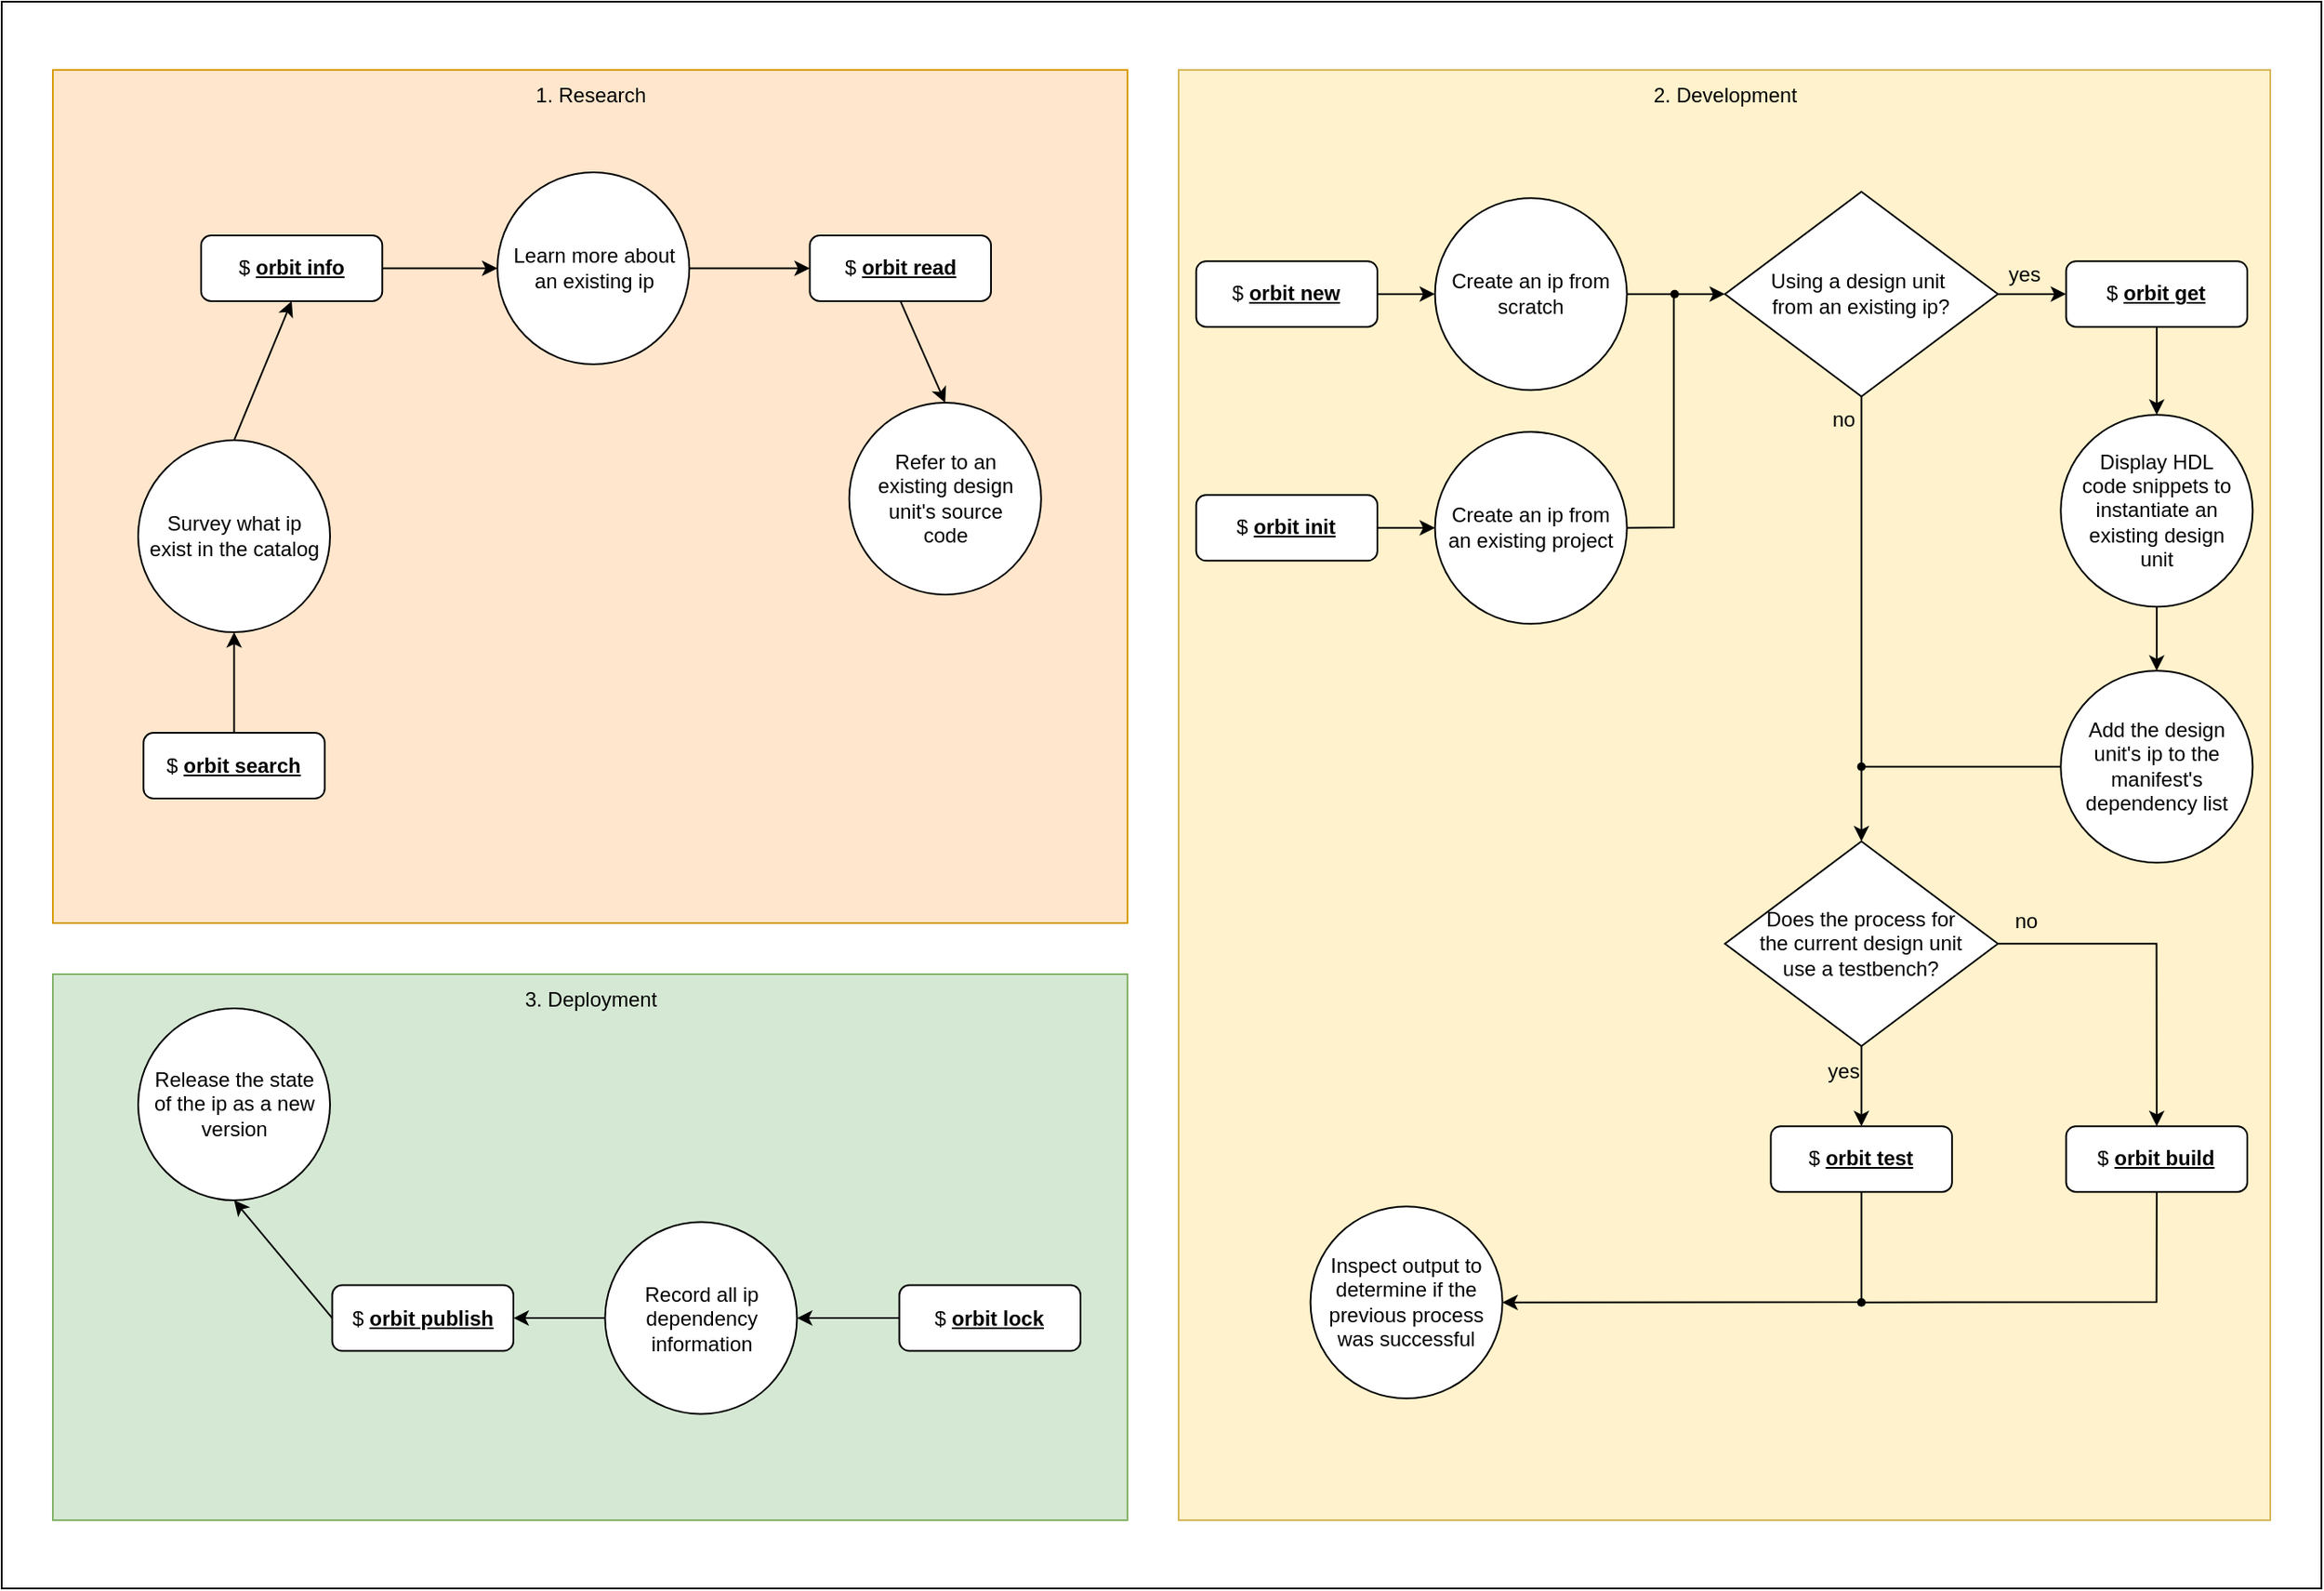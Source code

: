 <mxfile>
    <diagram id="Rr6S4Ah8kOE3q6iGMgMT" name="Page-1">
        <mxGraphModel dx="70" dy="3236" grid="1" gridSize="10" guides="1" tooltips="1" connect="1" arrows="1" fold="1" page="1" pageScale="1" pageWidth="850" pageHeight="1100" math="0" shadow="0">
            <root>
                <mxCell id="0"/>
                <mxCell id="1" parent="0"/>
                <mxCell id="2" value="" style="rounded=0;whiteSpace=wrap;html=1;fontSize=12;fillStyle=solid;fillColor=#FFFFFF;" parent="1" vertex="1">
                    <mxGeometry x="2110" y="-1170" width="1360" height="930" as="geometry"/>
                </mxCell>
                <mxCell id="3" value="" style="group;fillColor=#fff2cc;strokeColor=#d6b656;" parent="1" vertex="1" connectable="0">
                    <mxGeometry x="2800" y="-1130" width="640" height="850" as="geometry"/>
                </mxCell>
                <mxCell id="4" value="" style="group" parent="3" vertex="1" connectable="0">
                    <mxGeometry width="640" height="850.0" as="geometry"/>
                </mxCell>
                <mxCell id="5" value="" style="rounded=0;whiteSpace=wrap;html=1;fillColor=#fff2cc;strokeColor=#d6b656;" parent="4" vertex="1">
                    <mxGeometry width="640" height="850.0" as="geometry"/>
                </mxCell>
                <mxCell id="6" value="" style="group" parent="4" vertex="1" connectable="0">
                    <mxGeometry x="10.315" y="71.36" width="619.365" height="707.27" as="geometry"/>
                </mxCell>
                <mxCell id="7" value="$ &lt;b&gt;&lt;u&gt;orbit new&lt;/u&gt;&lt;/b&gt;" style="rounded=1;whiteSpace=wrap;html=1;fontSize=12;fillStyle=solid;fillColor=#FFFFFF;" parent="6" vertex="1">
                    <mxGeometry y="40.77" width="106.23" height="38.46" as="geometry"/>
                </mxCell>
                <mxCell id="8" value="$ &lt;b&gt;&lt;u&gt;orbit init&lt;/u&gt;&lt;/b&gt;" style="rounded=1;whiteSpace=wrap;html=1;fontSize=12;fillStyle=solid;fillColor=#FFFFFF;" parent="6" vertex="1">
                    <mxGeometry y="177.79" width="106.23" height="38.46" as="geometry"/>
                </mxCell>
                <mxCell id="9" value="$ &lt;b&gt;&lt;u&gt;orbit build&lt;/u&gt;&lt;/b&gt;" style="rounded=1;whiteSpace=wrap;html=1;fontSize=12;fillStyle=solid;fillColor=#FFFFFF;" parent="6" vertex="1">
                    <mxGeometry x="510" y="547.77" width="106.23" height="38.46" as="geometry"/>
                </mxCell>
                <mxCell id="10" value="$ &lt;b&gt;&lt;u&gt;orbit get&lt;/u&gt;&lt;/b&gt;" style="rounded=1;whiteSpace=wrap;html=1;fontSize=12;fillStyle=solid;fillColor=#FFFFFF;" parent="6" vertex="1">
                    <mxGeometry x="510" y="40.77" width="106.23" height="38.46" as="geometry"/>
                </mxCell>
                <mxCell id="11" value="$ &lt;b&gt;&lt;u&gt;orbit test&lt;/u&gt;&lt;/b&gt;" style="rounded=1;whiteSpace=wrap;html=1;fontSize=12;fillStyle=solid;fillColor=#FFFFFF;" parent="6" vertex="1">
                    <mxGeometry x="336.88" y="547.77" width="106.23" height="38.46" as="geometry"/>
                </mxCell>
                <mxCell id="12" value="Create an ip from&lt;br&gt;an existing project" style="ellipse;whiteSpace=wrap;html=1;aspect=fixed;fillStyle=solid;fillColor=#FFFFFF;" parent="6" vertex="1">
                    <mxGeometry x="139.995" y="140.77" width="112.5" height="112.5" as="geometry"/>
                </mxCell>
                <mxCell id="13" value="Create an ip from scratch" style="ellipse;whiteSpace=wrap;html=1;aspect=fixed;fillStyle=solid;fillColor=#FFFFFF;" parent="6" vertex="1">
                    <mxGeometry x="139.995" y="3.75" width="112.5" height="112.5" as="geometry"/>
                </mxCell>
                <mxCell id="14" value="Display HDL &lt;br&gt;code snippets to instantiate an existing design &lt;br&gt;unit" style="ellipse;whiteSpace=wrap;html=1;aspect=fixed;fillStyle=solid;fillColor=#FFFFFF;" parent="6" vertex="1">
                    <mxGeometry x="506.865" y="130.77" width="112.5" height="112.5" as="geometry"/>
                </mxCell>
                <mxCell id="15" value="Does the process for &lt;br&gt;the current design unit &lt;br&gt;use a testbench?" style="rhombus;whiteSpace=wrap;html=1;fillStyle=solid;fillColor=#FFFFFF;" parent="6" vertex="1">
                    <mxGeometry x="309.995" y="380.77" width="160" height="120" as="geometry"/>
                </mxCell>
                <mxCell id="16" value="Add the design unit&#39;s ip to the manifest&#39;s dependency list" style="ellipse;whiteSpace=wrap;html=1;aspect=fixed;fillStyle=solid;fillColor=#FFFFFF;" parent="6" vertex="1">
                    <mxGeometry x="506.865" y="280.77" width="112.5" height="112.5" as="geometry"/>
                </mxCell>
                <mxCell id="17" value="Using a design unit&amp;nbsp;&lt;div&gt;from&amp;nbsp;&lt;span style=&quot;background-color: transparent;&quot;&gt;an existing ip?&lt;/span&gt;&lt;/div&gt;" style="rhombus;whiteSpace=wrap;html=1;fillStyle=solid;fillColor=#FFFFFF;" parent="6" vertex="1">
                    <mxGeometry x="309.995" width="160" height="120" as="geometry"/>
                </mxCell>
                <mxCell id="18" value="Inspect output to determine if the previous process was successful" style="ellipse;whiteSpace=wrap;html=1;aspect=fixed;fillStyle=solid;fillColor=#FFFFFF;" parent="6" vertex="1">
                    <mxGeometry x="66.995" y="594.77" width="112.5" height="112.5" as="geometry"/>
                </mxCell>
                <mxCell id="19" value="" style="endArrow=classic;html=1;exitX=1;exitY=0.5;exitDx=0;exitDy=0;entryX=0;entryY=0.5;entryDx=0;entryDy=0;" parent="6" source="7" target="13" edge="1">
                    <mxGeometry width="50" height="50" relative="1" as="geometry">
                        <mxPoint x="89.995" y="-119.23" as="sourcePoint"/>
                        <mxPoint x="139.995" y="-169.23" as="targetPoint"/>
                    </mxGeometry>
                </mxCell>
                <mxCell id="20" value="" style="endArrow=classic;html=1;exitX=1;exitY=0.5;exitDx=0;exitDy=0;entryX=0;entryY=0.5;entryDx=0;entryDy=0;" parent="6" source="8" target="12" edge="1">
                    <mxGeometry width="50" height="50" relative="1" as="geometry">
                        <mxPoint x="90.995" y="200.77" as="sourcePoint"/>
                        <mxPoint x="149.995" y="200.77" as="targetPoint"/>
                    </mxGeometry>
                </mxCell>
                <mxCell id="21" value="" style="endArrow=classic;html=1;exitX=1;exitY=0.5;exitDx=0;exitDy=0;entryX=0;entryY=0.5;entryDx=0;entryDy=0;" parent="6" source="13" target="17" edge="1">
                    <mxGeometry width="50" height="50" relative="1" as="geometry">
                        <mxPoint x="252.995" y="46.77" as="sourcePoint"/>
                        <mxPoint x="299.995" y="59.77" as="targetPoint"/>
                    </mxGeometry>
                </mxCell>
                <mxCell id="22" value="" style="endArrow=none;html=1;rounded=0;curved=0;exitX=1;exitY=0.5;exitDx=0;exitDy=0;entryX=0;entryY=0;entryDx=0;entryDy=0;" parent="6" source="12" target="23" edge="1">
                    <mxGeometry width="50" height="50" relative="1" as="geometry">
                        <mxPoint x="289.995" y="160.77" as="sourcePoint"/>
                        <mxPoint x="339.995" y="110.77" as="targetPoint"/>
                        <Array as="points">
                            <mxPoint x="279.995" y="196.77"/>
                            <mxPoint x="279.995" y="59.77"/>
                        </Array>
                    </mxGeometry>
                </mxCell>
                <mxCell id="23" value="" style="externalPins=0;recursiveResize=0;ellipse;whiteSpace=wrap;html=1;aspect=fixed;fillColor=#000000;strokeColor=none;noLabel=1;snapToPoint=1;perimeter=none;resizable=0;rotatable=0;" parent="6" vertex="1">
                    <mxGeometry x="277.995" y="57.5" width="5" height="5" as="geometry"/>
                </mxCell>
                <mxCell id="24" value="" style="endArrow=classic;html=1;exitX=1;exitY=0.5;exitDx=0;exitDy=0;entryX=0;entryY=0.5;entryDx=0;entryDy=0;" parent="6" source="17" target="10" edge="1">
                    <mxGeometry width="50" height="50" relative="1" as="geometry">
                        <mxPoint x="469.995" y="50.77" as="sourcePoint"/>
                        <mxPoint x="527.995" y="50.77" as="targetPoint"/>
                    </mxGeometry>
                </mxCell>
                <mxCell id="25" value="" style="endArrow=classic;html=1;exitX=0.5;exitY=1;exitDx=0;exitDy=0;entryX=0.5;entryY=0;entryDx=0;entryDy=0;" parent="6" source="10" target="14" edge="1">
                    <mxGeometry width="50" height="50" relative="1" as="geometry">
                        <mxPoint x="479.995" y="69.77" as="sourcePoint"/>
                        <mxPoint x="519.995" y="69.77" as="targetPoint"/>
                    </mxGeometry>
                </mxCell>
                <mxCell id="26" value="" style="endArrow=classic;html=1;exitX=0.5;exitY=1;exitDx=0;exitDy=0;entryX=0.5;entryY=0;entryDx=0;entryDy=0;" parent="6" source="14" target="16" edge="1">
                    <mxGeometry width="50" height="50" relative="1" as="geometry">
                        <mxPoint x="572.995" y="88.77" as="sourcePoint"/>
                        <mxPoint x="565.995" y="125.77" as="targetPoint"/>
                    </mxGeometry>
                </mxCell>
                <mxCell id="27" value="" style="endArrow=classic;html=1;exitX=0.5;exitY=1;exitDx=0;exitDy=0;entryX=0.5;entryY=0;entryDx=0;entryDy=0;" parent="6" source="17" target="15" edge="1">
                    <mxGeometry width="50" height="50" relative="1" as="geometry">
                        <mxPoint x="572.995" y="238.77" as="sourcePoint"/>
                        <mxPoint x="389.995" y="400.77" as="targetPoint"/>
                    </mxGeometry>
                </mxCell>
                <mxCell id="28" value="" style="endArrow=none;html=1;rounded=0;curved=0;entryX=0;entryY=0.5;entryDx=0;entryDy=0;exitX=2.012;exitY=0.832;exitDx=0;exitDy=0;exitPerimeter=0;" parent="6" source="27" target="16" edge="1">
                    <mxGeometry width="50" height="50" relative="1" as="geometry">
                        <mxPoint x="399.995" y="330.77" as="sourcePoint"/>
                        <mxPoint x="335.995" y="300.77" as="targetPoint"/>
                        <Array as="points"/>
                    </mxGeometry>
                </mxCell>
                <mxCell id="29" value="" style="endArrow=classic;html=1;entryX=0.5;entryY=0;entryDx=0;entryDy=0;exitX=0.5;exitY=1;exitDx=0;exitDy=0;" parent="6" source="15" target="11" edge="1">
                    <mxGeometry width="50" height="50" relative="1" as="geometry">
                        <mxPoint x="369.995" y="510.77" as="sourcePoint"/>
                        <mxPoint x="399.995" y="390.77" as="targetPoint"/>
                    </mxGeometry>
                </mxCell>
                <mxCell id="30" value="" style="endArrow=classic;html=1;entryX=0.5;entryY=0;entryDx=0;entryDy=0;exitX=1;exitY=0.5;exitDx=0;exitDy=0;rounded=0;curved=0;" parent="6" source="15" target="9" edge="1">
                    <mxGeometry width="50" height="50" relative="1" as="geometry">
                        <mxPoint x="399.995" y="510.77" as="sourcePoint"/>
                        <mxPoint x="399.995" y="557.77" as="targetPoint"/>
                        <Array as="points">
                            <mxPoint x="562.995" y="440.77"/>
                        </Array>
                    </mxGeometry>
                </mxCell>
                <mxCell id="31" value="" style="endArrow=classic;html=1;exitX=0.5;exitY=1;exitDx=0;exitDy=0;rounded=0;curved=0;entryX=1;entryY=0.5;entryDx=0;entryDy=0;" parent="6" source="11" target="18" edge="1">
                    <mxGeometry width="50" height="50" relative="1" as="geometry">
                        <mxPoint x="279.995" y="-293.23" as="sourcePoint"/>
                        <mxPoint x="182.995" y="640.77" as="targetPoint"/>
                        <Array as="points">
                            <mxPoint x="389.995" y="650.77"/>
                        </Array>
                    </mxGeometry>
                </mxCell>
                <mxCell id="32" value="" style="endArrow=none;html=1;rounded=0;curved=0;exitX=0.5;exitY=1;exitDx=0;exitDy=0;entryX=0;entryY=0;entryDx=0;entryDy=0;" parent="6" source="9" target="34" edge="1">
                    <mxGeometry width="50" height="50" relative="1" as="geometry">
                        <mxPoint x="272.495" y="-71.25" as="sourcePoint"/>
                        <mxPoint x="322.495" y="-121.25" as="targetPoint"/>
                        <Array as="points">
                            <mxPoint x="562.995" y="650.77"/>
                        </Array>
                    </mxGeometry>
                </mxCell>
                <mxCell id="33" value="" style="externalPins=0;recursiveResize=0;ellipse;whiteSpace=wrap;html=1;aspect=fixed;fillColor=#000000;strokeColor=none;noLabel=1;snapToPoint=1;perimeter=none;resizable=0;rotatable=0;" parent="6" vertex="1">
                    <mxGeometry x="387.495" y="334.52" width="5" height="5" as="geometry"/>
                </mxCell>
                <mxCell id="34" value="" style="externalPins=0;recursiveResize=0;ellipse;whiteSpace=wrap;html=1;aspect=fixed;fillColor=#000000;strokeColor=none;noLabel=1;snapToPoint=1;perimeter=none;resizable=0;rotatable=0;" parent="6" vertex="1">
                    <mxGeometry x="387.495" y="648.52" width="5" height="5" as="geometry"/>
                </mxCell>
                <mxCell id="35" value="no" style="text;html=1;align=center;verticalAlign=middle;whiteSpace=wrap;rounded=0;" parent="6" vertex="1">
                    <mxGeometry x="456.685" y="412.64" width="60" height="30" as="geometry"/>
                </mxCell>
                <mxCell id="36" value="yes" style="text;html=1;align=center;verticalAlign=middle;whiteSpace=wrap;rounded=0;" parent="6" vertex="1">
                    <mxGeometry x="349.685" y="500.77" width="60" height="30" as="geometry"/>
                </mxCell>
                <mxCell id="37" value="2. Development" style="text;html=1;align=center;verticalAlign=middle;resizable=0;points=[];autosize=1;strokeColor=none;fillColor=none;" parent="4" vertex="1">
                    <mxGeometry x="265" width="110" height="30" as="geometry"/>
                </mxCell>
                <mxCell id="38" value="yes" style="text;html=1;align=center;verticalAlign=middle;whiteSpace=wrap;rounded=0;" parent="4" vertex="1">
                    <mxGeometry x="466" y="105" width="60" height="30" as="geometry"/>
                </mxCell>
                <mxCell id="39" value="no" style="text;html=1;align=center;verticalAlign=middle;whiteSpace=wrap;rounded=0;" parent="4" vertex="1">
                    <mxGeometry x="360" y="190" width="60" height="30" as="geometry"/>
                </mxCell>
                <mxCell id="40" value="" style="group;fontStyle=1" parent="1" vertex="1" connectable="0">
                    <mxGeometry x="2140" y="-600" width="630" height="320" as="geometry"/>
                </mxCell>
                <mxCell id="41" value="" style="rounded=0;whiteSpace=wrap;html=1;fillColor=#d5e8d4;strokeColor=#82b366;" parent="40" vertex="1">
                    <mxGeometry width="630" height="320.0" as="geometry"/>
                </mxCell>
                <mxCell id="42" value="" style="group" parent="40" vertex="1" connectable="0">
                    <mxGeometry x="50" y="20" width="552.484" height="237.79" as="geometry"/>
                </mxCell>
                <mxCell id="43" value="$ &lt;b&gt;&lt;u&gt;orbit publish&lt;/u&gt;&lt;/b&gt;" style="rounded=1;whiteSpace=wrap;html=1;fontSize=12;fillStyle=solid;fillColor=#FFFFFF;" parent="42" vertex="1">
                    <mxGeometry x="113.775" y="162.31" width="106.23" height="38.46" as="geometry"/>
                </mxCell>
                <mxCell id="44" value="$ &lt;b&gt;&lt;u&gt;orbit lock&lt;/u&gt;&lt;/b&gt;" style="rounded=1;whiteSpace=wrap;html=1;fontSize=12;fillStyle=solid;fillColor=#FFFFFF;" parent="42" vertex="1">
                    <mxGeometry x="446.255" y="162.31" width="106.23" height="38.46" as="geometry"/>
                </mxCell>
                <mxCell id="45" value="Record all ip dependency information" style="ellipse;whiteSpace=wrap;html=1;aspect=fixed;fillStyle=solid;fillColor=#FFFFFF;" parent="42" vertex="1">
                    <mxGeometry x="273.75" y="125.29" width="112.5" height="112.5" as="geometry"/>
                </mxCell>
                <mxCell id="46" value="" style="endArrow=classic;html=1;exitX=0;exitY=0.5;exitDx=0;exitDy=0;entryX=1;entryY=0.5;entryDx=0;entryDy=0;" parent="42" source="44" target="45" edge="1">
                    <mxGeometry width="50" height="50" relative="1" as="geometry">
                        <mxPoint x="410" y="50" as="sourcePoint"/>
                        <mxPoint x="460" as="targetPoint"/>
                    </mxGeometry>
                </mxCell>
                <mxCell id="47" value="Release the state &lt;br&gt;of the ip as a new version" style="ellipse;whiteSpace=wrap;html=1;aspect=fixed;fillStyle=solid;fillColor=#FFFFFF;" parent="42" vertex="1">
                    <mxGeometry width="112.5" height="112.5" as="geometry"/>
                </mxCell>
                <mxCell id="48" value="" style="endArrow=classic;html=1;exitX=0;exitY=0.5;exitDx=0;exitDy=0;entryX=1;entryY=0.5;entryDx=0;entryDy=0;" parent="42" source="45" target="43" edge="1">
                    <mxGeometry width="50" height="50" relative="1" as="geometry">
                        <mxPoint x="456" y="191.54" as="sourcePoint"/>
                        <mxPoint x="396" y="191.54" as="targetPoint"/>
                    </mxGeometry>
                </mxCell>
                <mxCell id="49" value="" style="endArrow=classic;html=1;exitX=0;exitY=0.5;exitDx=0;exitDy=0;entryX=0.5;entryY=1;entryDx=0;entryDy=0;" parent="42" source="43" target="47" edge="1">
                    <mxGeometry width="50" height="50" relative="1" as="geometry">
                        <mxPoint x="66.25" y="173.31" as="sourcePoint"/>
                        <mxPoint x="-1.75" y="162.31" as="targetPoint"/>
                    </mxGeometry>
                </mxCell>
                <mxCell id="50" value="3. Deployment" style="text;html=1;align=center;verticalAlign=middle;resizable=0;points=[];autosize=1;strokeColor=none;fillColor=none;" parent="40" vertex="1">
                    <mxGeometry x="265" width="100" height="30" as="geometry"/>
                </mxCell>
                <mxCell id="51" value="" style="rounded=0;whiteSpace=wrap;html=1;fillColor=#ffe6cc;strokeColor=#d79b00;" parent="1" vertex="1">
                    <mxGeometry x="2140" y="-1130" width="630" height="500" as="geometry"/>
                </mxCell>
                <mxCell id="52" value="" style="group" parent="1" vertex="1" connectable="0">
                    <mxGeometry x="2190" y="-1070" width="529.38" height="367.02" as="geometry"/>
                </mxCell>
                <mxCell id="53" value="$ &lt;b&gt;&lt;u&gt;orbit search&lt;/u&gt;&lt;/b&gt;" style="rounded=1;whiteSpace=wrap;html=1;fontSize=12;fillStyle=solid;fillColor=#FFFFFF;" parent="52" vertex="1">
                    <mxGeometry x="3.135" y="328.56" width="106.23" height="38.46" as="geometry"/>
                </mxCell>
                <mxCell id="54" value="$ &lt;b&gt;&lt;u&gt;orbit read&lt;/u&gt;&lt;/b&gt;" style="rounded=1;whiteSpace=wrap;html=1;fontSize=12;fillStyle=solid;fillColor=#FFFFFF;" parent="52" vertex="1">
                    <mxGeometry x="393.765" y="37.02" width="106.23" height="38.46" as="geometry"/>
                </mxCell>
                <mxCell id="55" value="$ &lt;b&gt;&lt;u&gt;orbit info&lt;/u&gt;&lt;/b&gt;" style="rounded=1;whiteSpace=wrap;html=1;fontSize=12;fillStyle=solid;fillColor=#FFFFFF;" parent="52" vertex="1">
                    <mxGeometry x="36.9" y="37.02" width="106.23" height="38.46" as="geometry"/>
                </mxCell>
                <mxCell id="56" value="" style="endArrow=classic;html=1;exitX=0.5;exitY=0;exitDx=0;exitDy=0;entryX=0.5;entryY=1;entryDx=0;entryDy=0;" parent="52" source="53" target="63" edge="1">
                    <mxGeometry width="50" height="50" relative="1" as="geometry">
                        <mxPoint x="469.71" y="63.52" as="sourcePoint"/>
                        <mxPoint x="489.71" y="60.29" as="targetPoint"/>
                    </mxGeometry>
                </mxCell>
                <mxCell id="57" value="" style="endArrow=classic;html=1;exitX=1;exitY=0.5;exitDx=0;exitDy=0;entryX=0;entryY=0.5;entryDx=0;entryDy=0;" parent="52" source="55" target="62" edge="1">
                    <mxGeometry width="50" height="50" relative="1" as="geometry">
                        <mxPoint x="472.71" y="63.52" as="sourcePoint"/>
                        <mxPoint x="548.509" y="254.557" as="targetPoint"/>
                    </mxGeometry>
                </mxCell>
                <mxCell id="58" value="" style="endArrow=classic;html=1;exitX=0.5;exitY=0;exitDx=0;exitDy=0;entryX=0.5;entryY=1;entryDx=0;entryDy=0;" parent="52" source="63" target="55" edge="1">
                    <mxGeometry width="50" height="50" relative="1" as="geometry">
                        <mxPoint x="539.71" y="105.29" as="sourcePoint"/>
                        <mxPoint x="512.71" y="63.52" as="targetPoint"/>
                    </mxGeometry>
                </mxCell>
                <mxCell id="59" value="" style="endArrow=classic;html=1;exitX=1;exitY=0.5;exitDx=0;exitDy=0;entryX=0;entryY=0.5;entryDx=0;entryDy=0;" parent="52" source="62" target="54" edge="1">
                    <mxGeometry width="50" height="50" relative="1" as="geometry">
                        <mxPoint x="512.333" y="348.359" as="sourcePoint"/>
                        <mxPoint x="556.71" y="264.52" as="targetPoint"/>
                    </mxGeometry>
                </mxCell>
                <mxCell id="60" value="" style="endArrow=classic;html=1;exitX=0.5;exitY=1;exitDx=0;exitDy=0;entryX=0.5;entryY=0;entryDx=0;entryDy=0;" parent="52" source="54" target="61" edge="1">
                    <mxGeometry width="50" height="50" relative="1" as="geometry">
                        <mxPoint x="521.71" y="341.52" as="sourcePoint"/>
                        <mxPoint x="299.05" y="298.187" as="targetPoint"/>
                    </mxGeometry>
                </mxCell>
                <mxCell id="61" value="Refer to an &lt;br&gt;existing design &lt;br&gt;unit&#39;s source &lt;br&gt;code" style="ellipse;whiteSpace=wrap;html=1;aspect=fixed;fillStyle=solid;fillColor=#FFFFFF;" parent="52" vertex="1">
                    <mxGeometry x="416.88" y="135.02" width="112.5" height="112.5" as="geometry"/>
                </mxCell>
                <mxCell id="62" value="Learn more about an existing ip" style="ellipse;whiteSpace=wrap;html=1;aspect=fixed;fillStyle=solid;fillColor=#FFFFFF;" parent="52" vertex="1">
                    <mxGeometry x="210.63" width="112.5" height="112.5" as="geometry"/>
                </mxCell>
                <mxCell id="63" value="Survey what ip &lt;br&gt;exist in the catalog" style="ellipse;whiteSpace=wrap;html=1;aspect=fixed;fillStyle=solid;fillColor=#FFFFFF;" parent="52" vertex="1">
                    <mxGeometry y="157.02" width="112.5" height="112.5" as="geometry"/>
                </mxCell>
                <mxCell id="64" value="1. Research" style="text;html=1;align=center;verticalAlign=middle;resizable=0;points=[];autosize=1;strokeColor=none;fillColor=none;" parent="1" vertex="1">
                    <mxGeometry x="2409.69" y="-1130" width="90" height="30" as="geometry"/>
                </mxCell>
            </root>
        </mxGraphModel>
    </diagram>
</mxfile>